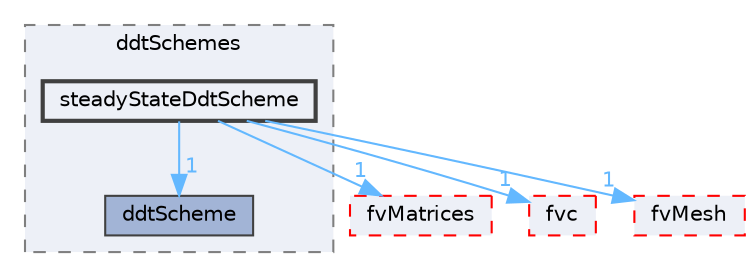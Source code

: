 digraph "src/finiteVolume/finiteVolume/ddtSchemes/steadyStateDdtScheme"
{
 // LATEX_PDF_SIZE
  bgcolor="transparent";
  edge [fontname=Helvetica,fontsize=10,labelfontname=Helvetica,labelfontsize=10];
  node [fontname=Helvetica,fontsize=10,shape=box,height=0.2,width=0.4];
  compound=true
  subgraph clusterdir_91771073560c986101bf22be7764122a {
    graph [ bgcolor="#edf0f7", pencolor="grey50", label="ddtSchemes", fontname=Helvetica,fontsize=10 style="filled,dashed", URL="dir_91771073560c986101bf22be7764122a.html",tooltip=""]
  dir_20931bf3fe2fda4520b5e1e32c247b67 [label="ddtScheme", fillcolor="#a2b4d6", color="grey25", style="filled", URL="dir_20931bf3fe2fda4520b5e1e32c247b67.html",tooltip=""];
  dir_8fdc481de4f2838cc0a01adc2bdcc2ca [label="steadyStateDdtScheme", fillcolor="#edf0f7", color="grey25", style="filled,bold", URL="dir_8fdc481de4f2838cc0a01adc2bdcc2ca.html",tooltip=""];
  }
  dir_5d57e3901430bcc99a7ddac11a899224 [label="fvMatrices", fillcolor="#edf0f7", color="red", style="filled,dashed", URL="dir_5d57e3901430bcc99a7ddac11a899224.html",tooltip=""];
  dir_f4030f3362933683136e1dae328f10c0 [label="fvc", fillcolor="#edf0f7", color="red", style="filled,dashed", URL="dir_f4030f3362933683136e1dae328f10c0.html",tooltip=""];
  dir_c382fa095c9c33d8673c0dd60aaef275 [label="fvMesh", fillcolor="#edf0f7", color="red", style="filled,dashed", URL="dir_c382fa095c9c33d8673c0dd60aaef275.html",tooltip=""];
  dir_8fdc481de4f2838cc0a01adc2bdcc2ca->dir_20931bf3fe2fda4520b5e1e32c247b67 [headlabel="1", labeldistance=1.5 headhref="dir_003765_000821.html" href="dir_003765_000821.html" color="steelblue1" fontcolor="steelblue1"];
  dir_8fdc481de4f2838cc0a01adc2bdcc2ca->dir_5d57e3901430bcc99a7ddac11a899224 [headlabel="1", labeldistance=1.5 headhref="dir_003765_001542.html" href="dir_003765_001542.html" color="steelblue1" fontcolor="steelblue1"];
  dir_8fdc481de4f2838cc0a01adc2bdcc2ca->dir_c382fa095c9c33d8673c0dd60aaef275 [headlabel="1", labeldistance=1.5 headhref="dir_003765_001544.html" href="dir_003765_001544.html" color="steelblue1" fontcolor="steelblue1"];
  dir_8fdc481de4f2838cc0a01adc2bdcc2ca->dir_f4030f3362933683136e1dae328f10c0 [headlabel="1", labeldistance=1.5 headhref="dir_003765_001534.html" href="dir_003765_001534.html" color="steelblue1" fontcolor="steelblue1"];
}
